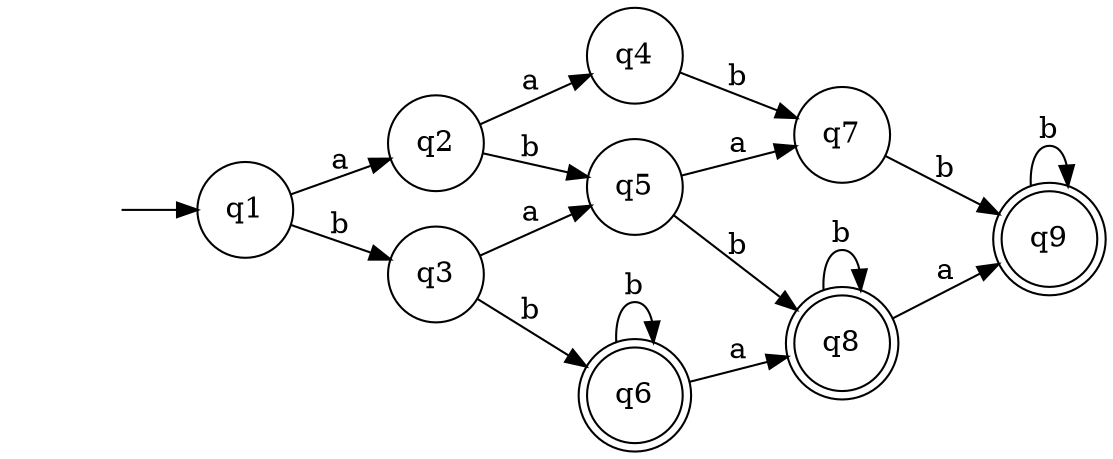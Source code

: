 digraph G1_2 {
    rankdir = "LR";
    node [shape = "none"]; "";
    node [shape = "doublecircle"]; q6; q8; q9;
    node [shape = "circle"];
    "" -> q1;
    q1 -> q2 [label = "a"];
    q1 -> q3 [label = "b"];
    q2 -> q4 [label = "a"];
    q2 -> q5 [label = "b"];
    q3 -> q5 [label = "a"];
    q3 -> q6 [label = "b"];
    q4 -> q7 [label = "b"];
    q5 -> q7 [label = "a"];
    q5 -> q8 [label = "b"];
    q6 -> q6 [label = "b"];
    q6 -> q8 [label = "a"];
    q7 -> q9 [label = "b"];
    q8 -> q8 [label = "b"];
    q8 -> q9 [label = "a"];
    q9 -> q9 [label = "b"];
}